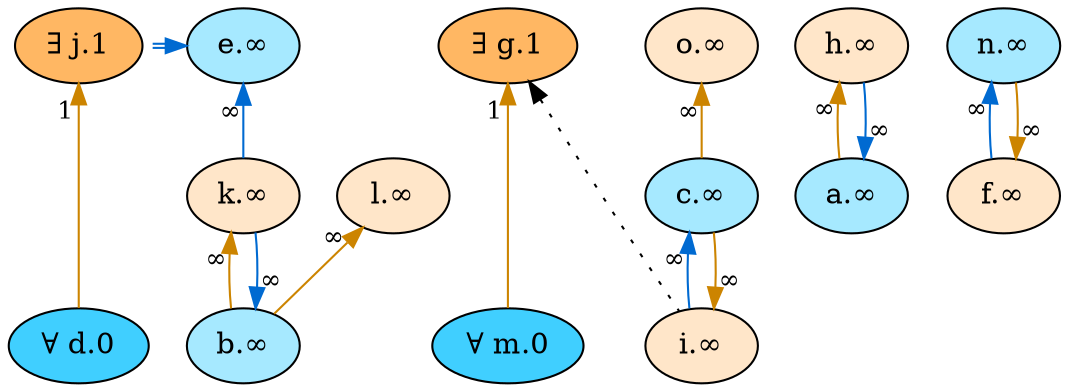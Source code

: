 digraph {
    // Node defaults can be set here if needed
    "d" [style="filled" fillcolor="#40cfff" label="∀ d.0" fontsize=14]
    "m" [style="filled" fillcolor="#40cfff" label="∀ m.0" fontsize=14]
    "g" [style="filled" fillcolor="#ffb763" label="∃ g.1" fontsize=14]
    "j" [style="filled" fillcolor="#ffb763" label="∃ j.1" fontsize=14]
    "h" [style="filled" fillcolor="#ffe6c9" label="h.∞" fontsize=14]
    "a" [style="filled" fillcolor="#a6e9ff" label="a.∞" fontsize=14]
    "k" [style="filled" fillcolor="#ffe6c9" label="k.∞" fontsize=14]
    "b" [style="filled" fillcolor="#a6e9ff" label="b.∞" fontsize=14]
    "l" [style="filled" fillcolor="#ffe6c9" label="l.∞" fontsize=14]
    "c" [style="filled" fillcolor="#a6e9ff" label="c.∞" fontsize=14]
    "i" [style="filled" fillcolor="#ffe6c9" label="i.∞" fontsize=14]
    "o" [style="filled" fillcolor="#ffe6c9" label="o.∞" fontsize=14]
    "e" [style="filled" fillcolor="#a6e9ff" label="e.∞" fontsize=14]
    "n" [style="filled" fillcolor="#a6e9ff" label="n.∞" fontsize=14]
    "f" [style="filled" fillcolor="#ffe6c9" label="f.∞" fontsize=14]
    edge[labeldistance=1.5 fontsize=12]
    "h" -> "a" [color="#cc8400" style="solid" dir="back" taillabel="∞" ]
    "a" -> "h" [color="#006ad1" style="solid" dir="back" taillabel="∞" ]
    "k" -> "b" [color="#cc8400" style="solid" dir="back" taillabel="∞" ]
    "b" -> "k" [color="#006ad1" style="solid" dir="back" taillabel="∞" ]
    "l" -> "b" [color="#cc8400" style="solid" dir="back" taillabel="∞" ]
    "c" -> "i" [color="#006ad1" style="solid" dir="back" taillabel="∞" ]
    "i" -> "c" [color="#cc8400" style="solid" dir="back" taillabel="∞" ]
    "o" -> "c" [color="#cc8400" style="solid" dir="back" taillabel="∞" ]
    "j" -> "d" [color="#cc8400" style="solid" dir="back" taillabel="1" ]
    "e" -> "j" [color="#006ad1:#006ad1" style="dashed" dir="back" taillabel="" constraint=false]
    "e" -> "k" [color="#006ad1" style="solid" dir="back" taillabel="∞" ]
    "n" -> "f" [color="#006ad1" style="solid" dir="back" taillabel="∞" ]
    "f" -> "n" [color="#cc8400" style="solid" dir="back" taillabel="∞" ]
    "g" -> "i" [color="black" style="dotted" dir="back" taillabel="" constraint=false]
    "g" -> "m" [color="#cc8400" style="solid" dir="back" taillabel="1" ]
    {rank = max d m}
    {rank = min g j}
}